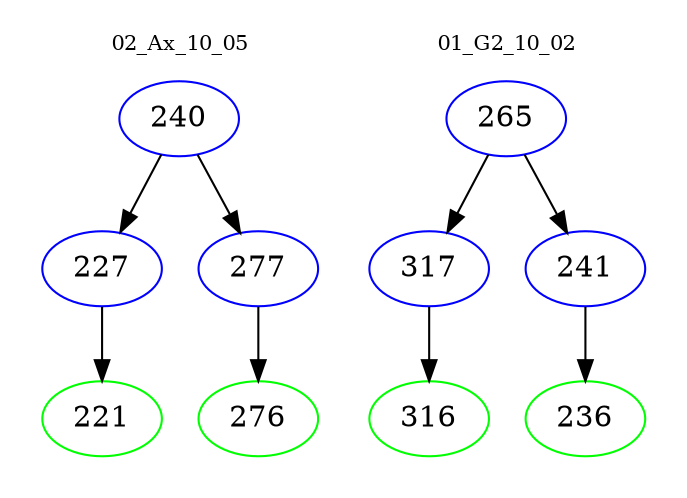 digraph{
subgraph cluster_0 {
color = white
label = "02_Ax_10_05";
fontsize=10;
T0_240 [label="240", color="blue"]
T0_240 -> T0_227 [color="black"]
T0_227 [label="227", color="blue"]
T0_227 -> T0_221 [color="black"]
T0_221 [label="221", color="green"]
T0_240 -> T0_277 [color="black"]
T0_277 [label="277", color="blue"]
T0_277 -> T0_276 [color="black"]
T0_276 [label="276", color="green"]
}
subgraph cluster_1 {
color = white
label = "01_G2_10_02";
fontsize=10;
T1_265 [label="265", color="blue"]
T1_265 -> T1_317 [color="black"]
T1_317 [label="317", color="blue"]
T1_317 -> T1_316 [color="black"]
T1_316 [label="316", color="green"]
T1_265 -> T1_241 [color="black"]
T1_241 [label="241", color="blue"]
T1_241 -> T1_236 [color="black"]
T1_236 [label="236", color="green"]
}
}
